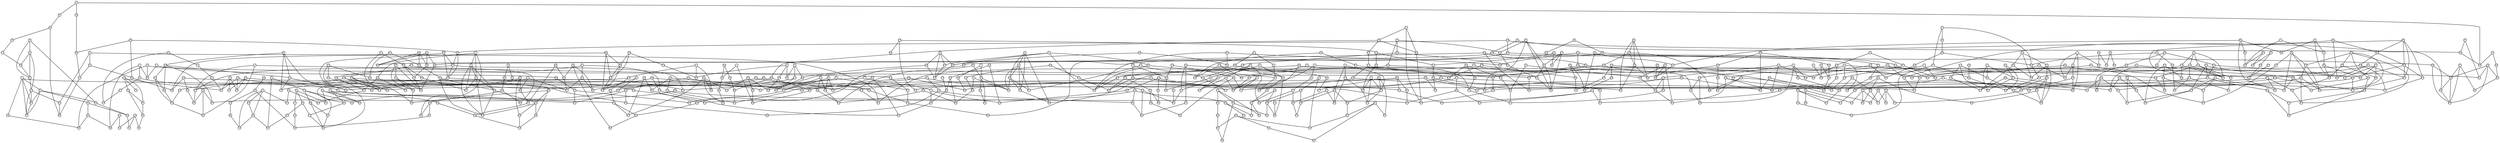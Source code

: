 graph G { 
 overlap=false; 
 size = "100,100"; 
node [shape=circle, fixedsize=true, fontsize=5, height=.15];
0[ pos = "6.6,9.1" , label = "0" ]
1[ pos = "0.4,0.5" , label = "1" ]
2[ pos = "3,4" , label = "2" ]
3[ pos = "2.9,7" , label = "3" ]
4[ pos = "8.1,0" , label = "4" ]
5[ pos = "1.1,7.6" , label = "5" ]
6[ pos = "6.7,5.1" , label = "6" ]
7[ pos = "4.9,4.6" , label = "7" ]
8[ pos = "5.4,5.3" , label = "8" ]
9[ pos = "7.7,8.8" , label = "9" ]
10[ pos = "1.2,7.7" , label = "10" ]
11[ pos = "8.7,4.7" , label = "11" ]
12[ pos = "3.2,2.1" , label = "12" ]
13[ pos = "4,1" , label = "13" ]
14[ pos = "3.4,9.8" , label = "14" ]
15[ pos = "2.1,5.2" , label = "15" ]
16[ pos = "4.1,7.8" , label = "16" ]
17[ pos = "5.7,2.3" , label = "17" ]
18[ pos = "7,8.6" , label = "18" ]
19[ pos = "9.3,5.1" , label = "19" ]
20[ pos = "3.8,5.7" , label = "20" ]
21[ pos = "7.9,0.5" , label = "21" ]
22[ pos = "6,2.8" , label = "22" ]
23[ pos = "0.3,6.6" , label = "23" ]
24[ pos = "3.3,3.3" , label = "24" ]
25[ pos = "5.4,4.5" , label = "25" ]
26[ pos = "1,9.4" , label = "26" ]
27[ pos = "4.4,9.4" , label = "27" ]
28[ pos = "6.7,8.5" , label = "28" ]
29[ pos = "0.4,0.1" , label = "29" ]
30[ pos = "3.5,2.6" , label = "30" ]
31[ pos = "0.5,2.8" , label = "31" ]
32[ pos = "5.6,1.4" , label = "32" ]
33[ pos = "5.1,2.6" , label = "33" ]
34[ pos = "0,9.6" , label = "34" ]
35[ pos = "2.9,9" , label = "35" ]
36[ pos = "0.5,0.8" , label = "36" ]
37[ pos = "4.7,6.6" , label = "37" ]
38[ pos = "3.7,5" , label = "38" ]
39[ pos = "8.4,2.2" , label = "39" ]
40[ pos = "8.3,9.1" , label = "40" ]
41[ pos = "2,4.6" , label = "41" ]
42[ pos = "8.5,6.4" , label = "42" ]
43[ pos = "4,5.2" , label = "43" ]
44[ pos = "0.1,9.7" , label = "44" ]
45[ pos = "0.5,3.6" , label = "45" ]
46[ pos = "7.5,6.2" , label = "46" ]
47[ pos = "1.6,3.1" , label = "47" ]
48[ pos = "7.6,6.7" , label = "48" ]
49[ pos = "0.9,2.8" , label = "49" ]
50[ pos = "1.6,3.8" , label = "50" ]
51[ pos = "1.8,2.1" , label = "51" ]
52[ pos = "4.6,6.5" , label = "52" ]
53[ pos = "3.9,3.5" , label = "53" ]
54[ pos = "6.7,2.4" , label = "54" ]
55[ pos = "1,0.3" , label = "55" ]
56[ pos = "1.5,3" , label = "56" ]
57[ pos = "0.1,5.2" , label = "57" ]
58[ pos = "9.4,4.1" , label = "58" ]
59[ pos = "5.6,4.8" , label = "59" ]
60[ pos = "9,1.3" , label = "60" ]
61[ pos = "8.4,6.5" , label = "61" ]
62[ pos = "7.5,5.3" , label = "62" ]
63[ pos = "4.8,5.1" , label = "63" ]
64[ pos = "2,5.7" , label = "64" ]
65[ pos = "7.9,8.8" , label = "65" ]
66[ pos = "4.7,9.7" , label = "66" ]
67[ pos = "1,9.4" , label = "67" ]
68[ pos = "1.4,0.1" , label = "68" ]
69[ pos = "8.1,8.1" , label = "69" ]
70[ pos = "2.5,9.1" , label = "70" ]
71[ pos = "8.4,9.2" , label = "71" ]
72[ pos = "7.3,8.5" , label = "72" ]
73[ pos = "4.4,2" , label = "73" ]
74[ pos = "7.9,0" , label = "74" ]
75[ pos = "6.8,6.9" , label = "75" ]
76[ pos = "1.3,0.4" , label = "76" ]
77[ pos = "8.7,4" , label = "77" ]
78[ pos = "5.7,8.7" , label = "78" ]
79[ pos = "9.1,3" , label = "79" ]
80[ pos = "4.5,7" , label = "80" ]
81[ pos = "1.8,9.2" , label = "81" ]
82[ pos = "6.7,8" , label = "82" ]
83[ pos = "3.8,8.1" , label = "83" ]
84[ pos = "8.2,7.2" , label = "84" ]
85[ pos = "1.5,5.9" , label = "85" ]
86[ pos = "1.5,9.9" , label = "86" ]
87[ pos = "5.2,8.9" , label = "87" ]
88[ pos = "3.7,4.8" , label = "88" ]
89[ pos = "6.1,1.6" , label = "89" ]
90[ pos = "0.1,2.9" , label = "90" ]
91[ pos = "3.7,6.6" , label = "91" ]
92[ pos = "8.5,7.6" , label = "92" ]
93[ pos = "0.7,4.3" , label = "93" ]
94[ pos = "6.4,9.8" , label = "94" ]
95[ pos = "7.3,6.1" , label = "95" ]
96[ pos = "6.9,4.3" , label = "96" ]
97[ pos = "0.5,8.8" , label = "97" ]
98[ pos = "2.4,4.4" , label = "98" ]
99[ pos = "2.2,0.6" , label = "99" ]
100[ pos = "6.8,8.9" , label = "100" ]
101[ pos = "6.5,8.3" , label = "101" ]
102[ pos = "8.8,6.9" , label = "102" ]
103[ pos = "2.4,7.7" , label = "103" ]
104[ pos = "1.8,8.5" , label = "104" ]
105[ pos = "4.5,1.9" , label = "105" ]
106[ pos = "6.6,8.3" , label = "106" ]
107[ pos = "3.7,5.2" , label = "107" ]
108[ pos = "1.1,4.4" , label = "108" ]
109[ pos = "9.5,7.5" , label = "109" ]
110[ pos = "4.3,2" , label = "110" ]
111[ pos = "3.6,6.4" , label = "111" ]
112[ pos = "6.3,4.2" , label = "112" ]
113[ pos = "0.4,3.9" , label = "113" ]
114[ pos = "3.8,7.8" , label = "114" ]
115[ pos = "9.7,5.8" , label = "115" ]
116[ pos = "6.7,6.3" , label = "116" ]
117[ pos = "4.1,0.8" , label = "117" ]
118[ pos = "8.4,1.8" , label = "118" ]
119[ pos = "8.5,0.2" , label = "119" ]
120[ pos = "5.5,3.1" , label = "120" ]
121[ pos = "7.3,2.2" , label = "121" ]
122[ pos = "6.6,1.1" , label = "122" ]
123[ pos = "2.6,7.7" , label = "123" ]
124[ pos = "5.5,7.3" , label = "124" ]
125[ pos = "0.5,5" , label = "125" ]
126[ pos = "4.5,9.3" , label = "126" ]
127[ pos = "6.6,6" , label = "127" ]
128[ pos = "3.5,7.1" , label = "128" ]
129[ pos = "0,2.5" , label = "129" ]
130[ pos = "4.9,9.7" , label = "130" ]
131[ pos = "8.3,6.9" , label = "131" ]
132[ pos = "1.2,7.7" , label = "132" ]
133[ pos = "7.7,9.7" , label = "133" ]
134[ pos = "4.7,6.2" , label = "134" ]
135[ pos = "5.1,0.2" , label = "135" ]
136[ pos = "4.5,7.7" , label = "136" ]
137[ pos = "7.6,1.1" , label = "137" ]
138[ pos = "8.8,5.4" , label = "138" ]
139[ pos = "8.9,9.5" , label = "139" ]
140[ pos = "2.7,9.4" , label = "140" ]
141[ pos = "9.8,7.2" , label = "141" ]
142[ pos = "8.7,6.4" , label = "142" ]
143[ pos = "8.5,7.5" , label = "143" ]
144[ pos = "8.7,8.5" , label = "144" ]
145[ pos = "5.2,3.7" , label = "145" ]
146[ pos = "3.4,8.8" , label = "146" ]
147[ pos = "5.8,9.9" , label = "147" ]
148[ pos = "6.5,3.5" , label = "148" ]
149[ pos = "9.6,1.2" , label = "149" ]
150[ pos = "4.9,9.9" , label = "150" ]
151[ pos = "6.6,9.5" , label = "151" ]
152[ pos = "7.6,9.5" , label = "152" ]
153[ pos = "0.6,1.6" , label = "153" ]
154[ pos = "4.9,4.7" , label = "154" ]
155[ pos = "6.4,2.9" , label = "155" ]
156[ pos = "9.3,6.2" , label = "156" ]
157[ pos = "5.3,8.1" , label = "157" ]
158[ pos = "7.8,3.8" , label = "158" ]
159[ pos = "0.8,6.6" , label = "159" ]
160[ pos = "2.3,6" , label = "160" ]
161[ pos = "5.5,1" , label = "161" ]
162[ pos = "0,1.3" , label = "162" ]
163[ pos = "0.9,6.5" , label = "163" ]
164[ pos = "4.8,5.7" , label = "164" ]
165[ pos = "2.9,4.9" , label = "165" ]
166[ pos = "5.6,4.8" , label = "166" ]
167[ pos = "4.4,8.5" , label = "167" ]
168[ pos = "4.3,0.3" , label = "168" ]
169[ pos = "0.1,9.2" , label = "169" ]
170[ pos = "5,1.7" , label = "170" ]
171[ pos = "7.3,4.4" , label = "171" ]
172[ pos = "7.9,2.7" , label = "172" ]
173[ pos = "7.7,5.8" , label = "173" ]
174[ pos = "6.5,8.5" , label = "174" ]
175[ pos = "7.6,4.1" , label = "175" ]
176[ pos = "9.7,3.1" , label = "176" ]
177[ pos = "5.1,9.8" , label = "177" ]
178[ pos = "4.4,6" , label = "178" ]
179[ pos = "1.5,4.4" , label = "179" ]
180[ pos = "1.7,9.7" , label = "180" ]
181[ pos = "9.3,2.5" , label = "181" ]
182[ pos = "4.5,9" , label = "182" ]
183[ pos = "1,8.8" , label = "183" ]
184[ pos = "9.3,6.4" , label = "184" ]
185[ pos = "3.2,4.3" , label = "185" ]
186[ pos = "8.1,0.6" , label = "186" ]
187[ pos = "3.9,1.3" , label = "187" ]
188[ pos = "3.3,1.6" , label = "188" ]
189[ pos = "2.3,9.8" , label = "189" ]
190[ pos = "5.3,9.9" , label = "190" ]
191[ pos = "9.1,0.3" , label = "191" ]
192[ pos = "3,4.2" , label = "192" ]
193[ pos = "5.3,2.6" , label = "193" ]
194[ pos = "5.4,6.8" , label = "194" ]
195[ pos = "2.2,7.1" , label = "195" ]
196[ pos = "6.5,6.7" , label = "196" ]
197[ pos = "4.9,1" , label = "197" ]
198[ pos = "5.7,5.9" , label = "198" ]
199[ pos = "5,0.2" , label = "199" ]
200[ pos = "7.5,3.5" , label = "200" ]
201[ pos = "9.8,5.7" , label = "201" ]
202[ pos = "4.1,3.7" , label = "202" ]
203[ pos = "2.2,2.6" , label = "203" ]
204[ pos = "5.4,4.5" , label = "204" ]
205[ pos = "7.6,5.9" , label = "205" ]
206[ pos = "4.4,6.8" , label = "206" ]
207[ pos = "6.2,2.6" , label = "207" ]
208[ pos = "1,1.5" , label = "208" ]
209[ pos = "5.2,1.7" , label = "209" ]
210[ pos = "3.6,2.6" , label = "210" ]
211[ pos = "4,0.1" , label = "211" ]
212[ pos = "9.3,8.9" , label = "212" ]
213[ pos = "6.4,0.3" , label = "213" ]
214[ pos = "0.1,6.6" , label = "214" ]
215[ pos = "0.5,7.6" , label = "215" ]
216[ pos = "0.1,0.3" , label = "216" ]
217[ pos = "8.5,9.4" , label = "217" ]
218[ pos = "4.1,0.7" , label = "218" ]
219[ pos = "2,4.7" , label = "219" ]
220[ pos = "5.2,4.9" , label = "220" ]
221[ pos = "5.8,4.8" , label = "221" ]
222[ pos = "1.7,2.1" , label = "222" ]
223[ pos = "7.4,7.9" , label = "223" ]
224[ pos = "8.8,7.8" , label = "224" ]
225[ pos = "4.8,2.4" , label = "225" ]
226[ pos = "0.4,8.9" , label = "226" ]
227[ pos = "2.6,9.8" , label = "227" ]
228[ pos = "7.8,4.2" , label = "228" ]
229[ pos = "0.1,3.1" , label = "229" ]
230[ pos = "0.8,0.6" , label = "230" ]
231[ pos = "6,6.2" , label = "231" ]
232[ pos = "6.2,4.5" , label = "232" ]
233[ pos = "5.6,0.3" , label = "233" ]
234[ pos = "0.5,2.9" , label = "234" ]
235[ pos = "0.2,0.9" , label = "235" ]
236[ pos = "3,6" , label = "236" ]
237[ pos = "5.8,9.9" , label = "237" ]
238[ pos = "3.3,8.4" , label = "238" ]
239[ pos = "3,2.2" , label = "239" ]
240[ pos = "6.3,7.9" , label = "240" ]
241[ pos = "4.6,6.7" , label = "241" ]
242[ pos = "6.8,2.4" , label = "242" ]
243[ pos = "6.5,9.8" , label = "243" ]
244[ pos = "1.8,1.8" , label = "244" ]
245[ pos = "3,7.9" , label = "245" ]
246[ pos = "2.5,9" , label = "246" ]
247[ pos = "4.1,8.7" , label = "247" ]
248[ pos = "8.7,4.9" , label = "248" ]
249[ pos = "4.2,4.4" , label = "249" ]
250[ pos = "3,9.6" , label = "250" ]
251[ pos = "5.4,6" , label = "251" ]
252[ pos = "0.8,6.4" , label = "252" ]
253[ pos = "5.9,9.4" , label = "253" ]
254[ pos = "4.8,9" , label = "254" ]
255[ pos = "1.6,1.1" , label = "255" ]
256[ pos = "2.1,1.4" , label = "256" ]
257[ pos = "7.9,8.9" , label = "257" ]
258[ pos = "9.1,9.6" , label = "258" ]
259[ pos = "3.9,0.9" , label = "259" ]
260[ pos = "1.5,2.1" , label = "260" ]
261[ pos = "8.8,9.2" , label = "261" ]
262[ pos = "6.3,8.1" , label = "262" ]
263[ pos = "3.1,5.1" , label = "263" ]
264[ pos = "3.1,2.5" , label = "264" ]
265[ pos = "4.7,6.1" , label = "265" ]
266[ pos = "7.3,0.1" , label = "266" ]
267[ pos = "2.2,8.1" , label = "267" ]
268[ pos = "6.5,3.3" , label = "268" ]
269[ pos = "2.7,6.6" , label = "269" ]
270[ pos = "7.5,4.3" , label = "270" ]
271[ pos = "7.7,9.6" , label = "271" ]
272[ pos = "1,0.8" , label = "272" ]
273[ pos = "3.7,0.1" , label = "273" ]
274[ pos = "0.5,7.7" , label = "274" ]
275[ pos = "6.2,7.2" , label = "275" ]
276[ pos = "9.8,0.3" , label = "276" ]
277[ pos = "1.6,6.2" , label = "277" ]
278[ pos = "8.4,4.7" , label = "278" ]
279[ pos = "6.5,1.5" , label = "279" ]
280[ pos = "2.4,1.2" , label = "280" ]
281[ pos = "2.9,9.7" , label = "281" ]
282[ pos = "6.6,0.3" , label = "282" ]
283[ pos = "3,8.3" , label = "283" ]
284[ pos = "3.6,5.8" , label = "284" ]
285[ pos = "4.9,6.4" , label = "285" ]
286[ pos = "5.3,7.9" , label = "286" ]
287[ pos = "6,6.3" , label = "287" ]
288[ pos = "8.7,9.8" , label = "288" ]
289[ pos = "1.6,4.4" , label = "289" ]
290[ pos = "7.5,7.9" , label = "290" ]
291[ pos = "6.8,2.5" , label = "291" ]
292[ pos = "8.2,8.4" , label = "292" ]
293[ pos = "8.7,1.8" , label = "293" ]
294[ pos = "3.1,5.2" , label = "294" ]
295[ pos = "3.4,0.7" , label = "295" ]
296[ pos = "1.7,1.5" , label = "296" ]
297[ pos = "0.4,8.3" , label = "297" ]
298[ pos = "1.8,3.5" , label = "298" ]
299[ pos = "6.6,0.6" , label = "299" ]
300[ pos = "9.3,1.6" , label = "300" ]
301[ pos = "7,4.6" , label = "301" ]
302[ pos = "9.5,8.3" , label = "302" ]
303[ pos = "6.2,3.4" , label = "303" ]
304[ pos = "8.1,7.8" , label = "304" ]
305[ pos = "7.9,0.8" , label = "305" ]
306[ pos = "0.9,4.7" , label = "306" ]
307[ pos = "3.3,9.1" , label = "307" ]
308[ pos = "8.4,2.1" , label = "308" ]
309[ pos = "6.2,6.7" , label = "309" ]
310[ pos = "2.5,9.6" , label = "310" ]
311[ pos = "7.5,4.2" , label = "311" ]
312[ pos = "6.3,7.9" , label = "312" ]
313[ pos = "7.7,3.3" , label = "313" ]
314[ pos = "6.6,4.4" , label = "314" ]
315[ pos = "3.9,5.9" , label = "315" ]
316[ pos = "1.2,6.2" , label = "316" ]
317[ pos = "5.8,5.9" , label = "317" ]
318[ pos = "4.5,7.2" , label = "318" ]
319[ pos = "9.3,2.6" , label = "319" ]
320[ pos = "5,2.4" , label = "320" ]
321[ pos = "8.6,1.2" , label = "321" ]
322[ pos = "2.4,1.9" , label = "322" ]
323[ pos = "0.3,0.8" , label = "323" ]
324[ pos = "4,6.5" , label = "324" ]
325[ pos = "7.5,1.8" , label = "325" ]
326[ pos = "1.3,0.2" , label = "326" ]
327[ pos = "1.2,2.8" , label = "327" ]
328[ pos = "8.2,9" , label = "328" ]
329[ pos = "6.1,4.8" , label = "329" ]
330[ pos = "8.6,5.3" , label = "330" ]
331[ pos = "6,5" , label = "331" ]
332[ pos = "1.5,7" , label = "332" ]
333[ pos = "0.9,1.2" , label = "333" ]
334[ pos = "4.2,5.4" , label = "334" ]
335[ pos = "9,4.4" , label = "335" ]
336[ pos = "3.1,7.6" , label = "336" ]
337[ pos = "5.6,0.7" , label = "337" ]
338[ pos = "9.5,1.2" , label = "338" ]
339[ pos = "1.5,8.8" , label = "339" ]
340[ pos = "2.9,4.2" , label = "340" ]
341[ pos = "0.6,4.3" , label = "341" ]
342[ pos = "4.5,7" , label = "342" ]
343[ pos = "2.3,7.9" , label = "343" ]
344[ pos = "6,8.5" , label = "344" ]
345[ pos = "2.7,9.8" , label = "345" ]
346[ pos = "3.8,3.9" , label = "346" ]
347[ pos = "4.8,0.5" , label = "347" ]
348[ pos = "0.9,0.9" , label = "348" ]
349[ pos = "1.7,5.1" , label = "349" ]
350[ pos = "1.6,0.7" , label = "350" ]
351[ pos = "9.6,4.7" , label = "351" ]
352[ pos = "8.3,0.4" , label = "352" ]
353[ pos = "5.4,7.8" , label = "353" ]
354[ pos = "1.6,2.1" , label = "354" ]
355[ pos = "6.6,4.6" , label = "355" ]
356[ pos = "1.5,2.4" , label = "356" ]
357[ pos = "4.1,1.2" , label = "357" ]
358[ pos = "4.7,6.4" , label = "358" ]
359[ pos = "9.1,5.9" , label = "359" ]
360[ pos = "4.9,7.1" , label = "360" ]
361[ pos = "5.8,3.9" , label = "361" ]
362[ pos = "6.2,5.8" , label = "362" ]
363[ pos = "4.4,7.2" , label = "363" ]
364[ pos = "6.8,6.1" , label = "364" ]
365[ pos = "7.5,8.4" , label = "365" ]
366[ pos = "6.8,2.3" , label = "366" ]
367[ pos = "8.3,0.3" , label = "367" ]
368[ pos = "2.8,8.9" , label = "368" ]
369[ pos = "8.2,4.4" , label = "369" ]
370[ pos = "6.2,0" , label = "370" ]
371[ pos = "9,2.9" , label = "371" ]
372[ pos = "7.7,8.3" , label = "372" ]
373[ pos = "4.2,2.4" , label = "373" ]
374[ pos = "4.8,8.5" , label = "374" ]
375[ pos = "8.3,4.9" , label = "375" ]
376[ pos = "0.8,9.3" , label = "376" ]
377[ pos = "8.9,7.1" , label = "377" ]
378[ pos = "5.2,3.3" , label = "378" ]
379[ pos = "9.5,2" , label = "379" ]
380[ pos = "4.7,7" , label = "380" ]
381[ pos = "5.6,6.7" , label = "381" ]
382[ pos = "4.6,9.1" , label = "382" ]
383[ pos = "7.1,7.4" , label = "383" ]
384[ pos = "8,0.5" , label = "384" ]
385[ pos = "7,9.4" , label = "385" ]
386[ pos = "5.7,1.3" , label = "386" ]
387[ pos = "2.3,3.4" , label = "387" ]
388[ pos = "9.6,1.7" , label = "388" ]
389[ pos = "1,4.4" , label = "389" ]
390[ pos = "0.3,4.6" , label = "390" ]
391[ pos = "9.4,6.3" , label = "391" ]
392[ pos = "3.9,3.5" , label = "392" ]
393[ pos = "3.4,9.1" , label = "393" ]
394[ pos = "2,8.1" , label = "394" ]
395[ pos = "6.3,6.7" , label = "395" ]
396[ pos = "5.2,1.9" , label = "396" ]
397[ pos = "8.7,9.8" , label = "397" ]
398[ pos = "6.2,1" , label = "398" ]
399[ pos = "2.4,9.4" , label = "399" ]
400[ pos = "1.5,9.4" , label = "400" ]
401[ pos = "8.8,2.4" , label = "401" ]
402[ pos = "0.7,6.4" , label = "402" ]
403[ pos = "1.1,5.6" , label = "403" ]
404[ pos = "8.1,2.1" , label = "404" ]
405[ pos = "0,3.6" , label = "405" ]
406[ pos = "6.7,4.6" , label = "406" ]
407[ pos = "5.2,0.7" , label = "407" ]
408[ pos = "3.3,3.8" , label = "408" ]
409[ pos = "9.8,5.4" , label = "409" ]
410[ pos = "2,1.4" , label = "410" ]
411[ pos = "7.3,7.2" , label = "411" ]
412[ pos = "8.5,6" , label = "412" ]
413[ pos = "2.2,4.8" , label = "413" ]
414[ pos = "7,9.8" , label = "414" ]
415[ pos = "4.2,3.7" , label = "415" ]
416[ pos = "9.2,8.3" , label = "416" ]
417[ pos = "6.2,5.2" , label = "417" ]
418[ pos = "9.9,7.3" , label = "418" ]
419[ pos = "6,8" , label = "419" ]
420[ pos = "4.6,1.2" , label = "420" ]
421[ pos = "6.9,1.4" , label = "421" ]
422[ pos = "5.9,2.1" , label = "422" ]
423[ pos = "7.3,9.2" , label = "423" ]
424[ pos = "5.9,2.3" , label = "424" ]
425[ pos = "9.8,7.9" , label = "425" ]
426[ pos = "3.7,7.2" , label = "426" ]
427[ pos = "0.3,2.3" , label = "427" ]
428[ pos = "3.2,7.7" , label = "428" ]
429[ pos = "2.3,5.5" , label = "429" ]
430[ pos = "7.5,1.7" , label = "430" ]
431[ pos = "4.4,2" , label = "431" ]
432[ pos = "5.2,5.8" , label = "432" ]
433[ pos = "2.4,5.1" , label = "433" ]
434[ pos = "8.3,8.4" , label = "434" ]
435[ pos = "8.4,3" , label = "435" ]
436[ pos = "9.6,5.3" , label = "436" ]
437[ pos = "9.6,0.7" , label = "437" ]
438[ pos = "2.6,6.9" , label = "438" ]
439[ pos = "5.2,3.7" , label = "439" ]
440[ pos = "4.4,5" , label = "440" ]
441[ pos = "6.9,3.4" , label = "441" ]
442[ pos = "2.2,7.2" , label = "442" ]
443[ pos = "5.7,0.7" , label = "443" ]
444[ pos = "5,3.2" , label = "444" ]
445[ pos = "6.2,7.7" , label = "445" ]
446[ pos = "4.9,5.8" , label = "446" ]
447[ pos = "9.7,5.4" , label = "447" ]
448[ pos = "1.7,2.1" , label = "448" ]
449[ pos = "0.5,0" , label = "449" ]
450[ pos = "0.5,8.9" , label = "450" ]
451[ pos = "3,0.2" , label = "451" ]
452[ pos = "9.4,7.8" , label = "452" ]
453[ pos = "6.1,7.2" , label = "453" ]
454[ pos = "9.9,1.3" , label = "454" ]
455[ pos = "1,4.4" , label = "455" ]
456[ pos = "6.4,7.9" , label = "456" ]
457[ pos = "7.8,8.6" , label = "457" ]
458[ pos = "0.3,8.7" , label = "458" ]
459[ pos = "4.5,5.3" , label = "459" ]
460[ pos = "7.1,5.9" , label = "460" ]
461[ pos = "8.3,7.2" , label = "461" ]
462[ pos = "1.8,8" , label = "462" ]
463[ pos = "2.6,3.5" , label = "463" ]
464[ pos = "5.4,3.2" , label = "464" ]
465[ pos = "3.5,5.9" , label = "465" ]
466[ pos = "7.3,1.8" , label = "466" ]
467[ pos = "1.3,2" , label = "467" ]
468[ pos = "4.8,7.5" , label = "468" ]
469[ pos = "9.2,4.8" , label = "469" ]
470[ pos = "4,0.2" , label = "470" ]
471[ pos = "4.4,0.4" , label = "471" ]
472[ pos = "3.3,7.4" , label = "472" ]
473[ pos = "4.3,3.7" , label = "473" ]
474[ pos = "1.3,8.8" , label = "474" ]
475[ pos = "4.2,8.4" , label = "475" ]
476[ pos = "4.8,2.5" , label = "476" ]
477[ pos = "5.6,1.8" , label = "477" ]
478[ pos = "5.8,8.3" , label = "478" ]
479[ pos = "5.3,1.2" , label = "479" ]
480[ pos = "6.7,4" , label = "480" ]
481[ pos = "7.1,4" , label = "481" ]
482[ pos = "5.8,3.7" , label = "482" ]
483[ pos = "6,5.9" , label = "483" ]
484[ pos = "6.4,0.5" , label = "484" ]
485[ pos = "0.7,0.4" , label = "485" ]
486[ pos = "0.7,5.1" , label = "486" ]
487[ pos = "6.1,9.3" , label = "487" ]
488[ pos = "2.5,0.4" , label = "488" ]
489[ pos = "3,3.8" , label = "489" ]
490[ pos = "4.4,7.2" , label = "490" ]
491[ pos = "7.4,4.4" , label = "491" ]
492[ pos = "5,3" , label = "492" ]
493[ pos = "6.2,0.8" , label = "493" ]
494[ pos = "6.5,1.5" , label = "494" ]
495[ pos = "2,3.2" , label = "495" ]
496[ pos = "5.6,4.3" , label = "496" ]
497[ pos = "2.5,6.6" , label = "497" ]
498[ pos = "8,3.7" , label = "498" ]
499[ pos = "2.5,9.6" , label = "499" ]
500[ pos = "4.2,8.4" , label = "500" ]
501[ pos = "0.1,0.2" , label = "501" ]
502[ pos = "8.7,6.2" , label = "502" ]
503[ pos = "4.7,1.2" , label = "503" ]
504[ pos = "1.8,7.7" , label = "504" ]
505[ pos = "0.2,6.2" , label = "505" ]
506[ pos = "0.1,2.8" , label = "506" ]
507[ pos = "0.7,5.1" , label = "507" ]
508[ pos = "1.1,6.9" , label = "508" ]
509[ pos = "5.9,7.6" , label = "509" ]
510[ pos = "3.7,7.9" , label = "510" ]
511[ pos = "6.1,9.3" , label = "511" ]
512[ pos = "2.3,3.8" , label = "512" ]
513[ pos = "1.1,5.5" , label = "513" ]
514[ pos = "2.7,8.9" , label = "514" ]
515[ pos = "0.4,7" , label = "515" ]
516[ pos = "7.3,0.5" , label = "516" ]
517[ pos = "2.4,1.3" , label = "517" ]
518[ pos = "1.9,7.1" , label = "518" ]
519[ pos = "7.7,3.7" , label = "519" ]
520[ pos = "0,8" , label = "520" ]
521[ pos = "5.1,0.1" , label = "521" ]
522[ pos = "6,1" , label = "522" ]
523[ pos = "5.3,7.1" , label = "523" ]
524[ pos = "8,6.4" , label = "524" ]
525[ pos = "4.8,1.7" , label = "525" ]
526[ pos = "9.6,6.1" , label = "526" ]
527[ pos = "6.2,1.9" , label = "527" ]
528[ pos = "9.9,2.5" , label = "528" ]
529[ pos = "2.6,2.6" , label = "529" ]
530[ pos = "6.6,3" , label = "530" ]
531[ pos = "4.8,9.2" , label = "531" ]
532[ pos = "8.7,2.4" , label = "532" ]
533[ pos = "0.5,5.8" , label = "533" ]
534[ pos = "4.7,8.2" , label = "534" ]
535[ pos = "4.7,4.7" , label = "535" ]
536[ pos = "1.4,9.9" , label = "536" ]
537[ pos = "0.1,7.5" , label = "537" ]
538[ pos = "0.9,0.6" , label = "538" ]
539[ pos = "4.6,4.1" , label = "539" ]
540[ pos = "7,4.6" , label = "540" ]
541[ pos = "1,6.6" , label = "541" ]
542[ pos = "0.7,2.4" , label = "542" ]
543[ pos = "3.7,5.8" , label = "543" ]
544[ pos = "5,1.6" , label = "544" ]
545[ pos = "8.5,1.6" , label = "545" ]
546[ pos = "9.8,3.3" , label = "546" ]
547[ pos = "6,8.6" , label = "547" ]
548[ pos = "1,6.5" , label = "548" ]
549[ pos = "9.6,5.7" , label = "549" ]
550[ pos = "4.8,4.4" , label = "550" ]
551[ pos = "5.7,1.4" , label = "551" ]
552[ pos = "9.5,5.8" , label = "552" ]
553[ pos = "8.9,0.4" , label = "553" ]
554[ pos = "6.4,8.8" , label = "554" ]
555[ pos = "9.8,8.6" , label = "555" ]
556[ pos = "3.4,0.8" , label = "556" ]
557[ pos = "5.3,9.4" , label = "557" ]
558[ pos = "3.3,4.2" , label = "558" ]
559[ pos = "5.2,8.3" , label = "559" ]
560[ pos = "1,3.7" , label = "560" ]
561[ pos = "5.1,0.9" , label = "561" ]
562[ pos = "2.3,6.4" , label = "562" ]
563[ pos = "4.7,3.3" , label = "563" ]
564[ pos = "2.9,4.3" , label = "564" ]
565[ pos = "4.2,2.9" , label = "565" ]
566[ pos = "8.7,9.9" , label = "566" ]
567[ pos = "4.4,8.2" , label = "567" ]
568[ pos = "0.9,8.5" , label = "568" ]
569[ pos = "3.9,7.3" , label = "569" ]
570[ pos = "7.3,3.7" , label = "570" ]
571[ pos = "1.2,0.8" , label = "571" ]
572[ pos = "9.7,1.7" , label = "572" ]
573[ pos = "5.4,3" , label = "573" ]
574[ pos = "5.9,0.6" , label = "574" ]
575[ pos = "6.5,7" , label = "575" ]
576[ pos = "4.4,6.9" , label = "576" ]
577[ pos = "3.1,1.9" , label = "577" ]
578[ pos = "3.3,7.8" , label = "578" ]
579[ pos = "0.4,6.2" , label = "579" ]
580[ pos = "2.1,4.6" , label = "580" ]
581[ pos = "4.4,6.1" , label = "581" ]
582[ pos = "4.6,8.8" , label = "582" ]
583[ pos = "9.5,5.5" , label = "583" ]
584[ pos = "7.3,8.6" , label = "584" ]
585[ pos = "8.1,9.9" , label = "585" ]
586[ pos = "7.5,9.3" , label = "586" ]
587[ pos = "5.9,7.3" , label = "587" ]
588[ pos = "1,1.3" , label = "588" ]
589[ pos = "0.3,2.1" , label = "589" ]
590[ pos = "1.9,6.9" , label = "590" ]
591[ pos = "4.3,6.3" , label = "591" ]
592[ pos = "9,7.4" , label = "592" ]
593[ pos = "3.4,2.3" , label = "593" ]
594[ pos = "5.2,3.8" , label = "594" ]
595[ pos = "3.7,2.6" , label = "595" ]
596[ pos = "8.5,8.1" , label = "596" ]
597[ pos = "3.9,8.3" , label = "597" ]
598[ pos = "2.1,3.4" , label = "598" ]
599[ pos = "3.8,9.5" , label = "599" ]
600[ pos = "7.3,7.1" , label = "600" ]
601[ pos = "9.4,4.8" , label = "601" ]
602[ pos = "1.6,0.5" , label = "602" ]
603[ pos = "2.1,2.6" , label = "603" ]
604[ pos = "1.8,7.7" , label = "604" ]
605[ pos = "0,3.7" , label = "605" ]
606[ pos = "4.6,4.3" , label = "606" ]
607[ pos = "5.3,8.8" , label = "607" ]
608[ pos = "7,8.7" , label = "608" ]
609[ pos = "1.1,7.4" , label = "609" ]
610[ pos = "2.6,4.8" , label = "610" ]
611[ pos = "0,1.1" , label = "611" ]
612[ pos = "3,9.1" , label = "612" ]
613[ pos = "9.4,5.1" , label = "613" ]
614[ pos = "7.8,8.4" , label = "614" ]
615[ pos = "9.8,5.1" , label = "615" ]
616[ pos = "0.8,4.4" , label = "616" ]
617[ pos = "9.9,2.4" , label = "617" ]
618[ pos = "4.9,7.3" , label = "618" ]
619[ pos = "0.3,6.7" , label = "619" ]
620[ pos = "5,0.3" , label = "620" ]
621[ pos = "5.7,4.8" , label = "621" ]
622[ pos = "9.8,1" , label = "622" ]
623[ pos = "3.6,2" , label = "623" ]
624[ pos = "9.7,4.7" , label = "624" ]
625[ pos = "9.5,2.3" , label = "625" ]
626[ pos = "4.7,4.7" , label = "626" ]
627[ pos = "8.6,2.9" , label = "627" ]
628[ pos = "3.9,3.2" , label = "628" ]
629[ pos = "3.3,1.7" , label = "629" ]
630[ pos = "6.9,8.3" , label = "630" ]
631[ pos = "6.8,7.7" , label = "631" ]
632[ pos = "8,1.9" , label = "632" ]
633[ pos = "0.1,2.9" , label = "633" ]
634[ pos = "9.2,0.4" , label = "634" ]
635[ pos = "4.9,9.4" , label = "635" ]
636[ pos = "5.9,0.6" , label = "636" ]
637[ pos = "4.2,1" , label = "637" ]
638[ pos = "6.8,3" , label = "638" ]
639[ pos = "3,6.5" , label = "639" ]
640[ pos = "2.9,7.7" , label = "640" ]
641[ pos = "4.1,7.7" , label = "641" ]
642[ pos = "2.5,2.7" , label = "642" ]
643[ pos = "5.8,6.4" , label = "643" ]
644[ pos = "1.2,9.1" , label = "644" ]
645[ pos = "3.3,8.1" , label = "645" ]
646[ pos = "2.7,5.3" , label = "646" ]
647[ pos = "1,0.7" , label = "647" ]
648[ pos = "7.2,1.1" , label = "648" ]
649[ pos = "3.6,1.7" , label = "649" ]
650[ pos = "6.8,3.7" , label = "650" ]
651[ pos = "1.1,7.9" , label = "651" ]
652[ pos = "9.5,0.6" , label = "652" ]
653[ pos = "4.1,6.3" , label = "653" ]
654[ pos = "8.8,7.2" , label = "654" ]
655[ pos = "2.9,1.8" , label = "655" ]
656[ pos = "0.1,2.2" , label = "656" ]
657[ pos = "4.7,2.6" , label = "657" ]
658[ pos = "0.1,0.5" , label = "658" ]
659[ pos = "4.2,1.3" , label = "659" ]
660[ pos = "4.9,7.5" , label = "660" ]
661[ pos = "4.6,7.6" , label = "661" ]
662[ pos = "2.8,5.6" , label = "662" ]
663[ pos = "8.3,5.3" , label = "663" ]
664[ pos = "2,7.1" , label = "664" ]
665[ pos = "7,4" , label = "665" ]
666[ pos = "6.1,3.3" , label = "666" ]
667[ pos = "1.9,5.6" , label = "667" ]
668[ pos = "9.1,1.3" , label = "668" ]
669[ pos = "7.2,8" , label = "669" ]
670[ pos = "8.5,5.3" , label = "670" ]
671[ pos = "9.8,3.8" , label = "671" ]
672[ pos = "7.5,9.7" , label = "672" ]
673[ pos = "6.5,7.6" , label = "673" ]
674[ pos = "0.2,5.9" , label = "674" ]
675[ pos = "4.2,0.3" , label = "675" ]
676[ pos = "8.7,4" , label = "676" ]
677[ pos = "3.1,6.7" , label = "677" ]
678[ pos = "9.7,6.6" , label = "678" ]
679[ pos = "2,6.9" , label = "679" ]
680[ pos = "3.8,4.2" , label = "680" ]
681[ pos = "0.9,5.1" , label = "681" ]
682[ pos = "7.6,8" , label = "682" ]
683[ pos = "5.9,1.9" , label = "683" ]
684[ pos = "9.3,3.1" , label = "684" ]
685[ pos = "9.9,3" , label = "685" ]
686[ pos = "8.4,4.9" , label = "686" ]
687[ pos = "6.9,1.1" , label = "687" ]
688[ pos = "4.6,8.6" , label = "688" ]
689[ pos = "4,0.1" , label = "689" ]
690[ pos = "4.5,8.2" , label = "690" ]
691[ pos = "5.6,3.2" , label = "691" ]
692[ pos = "2.2,8.8" , label = "692" ]
693[ pos = "0,7.1" , label = "693" ]
694[ pos = "5.4,7.2" , label = "694" ]
695[ pos = "4,4.4" , label = "695" ]
696[ pos = "1.5,0.1" , label = "696" ]
697[ pos = "9.5,4.3" , label = "697" ]
698[ pos = "3.4,0.7" , label = "698" ]
699[ pos = "6.2,2.7" , label = "699" ]
0--100;
0--151;
0--487;
0--511;
0--554;
1--36;
1--323;
1--485;
1--658;
2--192;
2--489;
3--438;
3--472;
3--677;
4--74;
4--367;
5--10;
5--132;
5--215;
5--609;
6--62;
6--406;
6--417;
7--154;
7--550;
8--220;
8--432;
9--65;
9--584;
9--586;
10--132;
10--504;
10--604;
10--651;
11--248;
11--278;
11--335;
12--239;
12--577;
12--593;
13--259;
13--357;
13--637;
14--250;
14--599;
15--349;
15--429;
15--433;
16--114;
16--567;
16--641;
17--193;
17--424;
18--584;
18--608;
18--630;
19--138;
19--613;
20--107;
20--334;
20--543;
21--74;
21--384;
21--516;
22--699;
23--214;
23--505;
23--579;
23--619;
24--408;
24--628;
25--59;
25--166;
25--204;
25--496;
26--67;
26--376;
26--644;
27--66;
27--126;
27--599;
28--106;
28--174;
28--630;
29--449;
29--501;
30--210;
30--593;
31--49;
31--234;
31--506;
31--542;
32--477;
32--479;
32--551;
33--193;
33--320;
33--492;
34--44;
34--169;
35--368;
35--612;
36--230;
36--323;
37--52;
37--241;
38--88;
38--107;
38--263;
39--308;
39--532;
40--71;
40--328;
41--219;
41--289;
41--580;
42--61;
42--142;
43--107;
43--334;
43--440;
45--113;
45--405;
45--560;
46--48;
46--95;
46--205;
47--56;
47--495;
48--524;
48--600;
49--327;
49--542;
50--289;
50--298;
50--560;
51--222;
51--244;
51--448;
51--603;
52--358;
52--591;
53--202;
53--392;
53--628;
54--207;
54--242;
55--76;
55--485;
56--327;
57--125;
57--674;
58--335;
58--671;
58--697;
59--166;
59--204;
59--220;
59--621;
60--321;
60--668;
61--131;
61--524;
62--173;
63--154;
63--459;
64--160;
64--429;
64--667;
65--257;
65--457;
66--130;
67--376;
67--644;
68--326;
68--696;
69--292;
69--304;
70--246;
70--399;
71--217;
72--365;
72--584;
73--105;
73--110;
73--225;
73--431;
74--266;
75--575;
75--600;
76--326;
76--571;
76--602;
77--335;
77--369;
77--676;
78--547;
78--607;
79--371;
79--684;
80--318;
80--342;
80--380;
80--576;
81--339;
81--400;
81--692;
82--106;
82--456;
82--631;
83--510;
83--597;
84--461;
85--277;
85--403;
85--667;
86--180;
86--536;
87--254;
87--557;
87--607;
88--695;
89--279;
89--494;
89--527;
89--551;
90--229;
90--234;
90--506;
90--633;
91--111;
91--128;
91--324;
92--143;
92--224;
92--304;
93--341;
93--616;
94--147;
94--237;
94--243;
95--460;
96--301;
96--314;
96--540;
96--665;
97--183;
97--450;
98--512;
98--564;
98--580;
98--610;
99--280;
99--350;
99--488;
100--608;
101--106;
101--174;
101--262;
102--131;
102--142;
102--377;
103--123;
103--343;
103--442;
104--339;
104--394;
104--692;
105--431;
105--525;
105--659;
107--294;
108--179;
108--389;
108--455;
109--141;
109--452;
109--592;
110--373;
110--431;
110--623;
111--465;
111--677;
112--232;
112--314;
112--361;
113--341;
113--605;
114--510;
115--201;
115--526;
115--549;
116--196;
116--364;
117--218;
117--259;
117--637;
118--308;
118--545;
118--632;
119--367;
119--553;
120--464;
120--573;
120--691;
121--172;
121--366;
121--466;
122--279;
122--299;
122--398;
122--494;
122--687;
123--640;
124--353;
124--587;
124--694;
125--390;
125--486;
125--507;
126--382;
127--362;
127--364;
128--426;
128--472;
128--677;
129--506;
129--656;
130--150;
130--635;
131--461;
132--504;
132--604;
132--651;
133--271;
133--585;
133--672;
134--265;
134--358;
135--199;
135--233;
135--521;
136--641;
136--661;
136--690;
137--305;
137--430;
137--648;
138--330;
138--359;
139--258;
139--261;
139--288;
139--397;
140--281;
140--310;
140--499;
140--612;
141--418;
141--678;
142--184;
142--502;
143--461;
143--654;
144--261;
144--416;
144--434;
145--378;
145--439;
145--482;
145--594;
146--238;
146--247;
146--393;
147--190;
147--237;
147--253;
148--268;
148--303;
148--650;
149--338;
149--454;
149--622;
150--177;
151--243;
151--385;
151--487;
151--511;
152--271;
152--586;
153--162;
153--208;
153--589;
154--220;
154--535;
154--626;
155--530;
155--699;
156--359;
156--391;
157--286;
157--478;
157--559;
158--175;
158--498;
158--519;
159--163;
160--562;
161--337;
161--386;
161--479;
162--611;
163--252;
163--548;
164--446;
164--459;
165--263;
165--610;
166--204;
166--220;
166--621;
167--475;
167--500;
167--688;
168--471;
168--675;
169--226;
170--209;
170--525;
170--544;
171--301;
171--491;
171--540;
172--313;
172--404;
172--435;
173--205;
173--663;
174--554;
175--228;
175--311;
176--546;
176--684;
176--685;
177--190;
178--581;
179--289;
180--189;
180--400;
181--319;
181--401;
181--625;
182--247;
182--382;
182--582;
183--474;
183--568;
184--391;
185--192;
185--558;
186--305;
186--321;
186--352;
186--384;
187--357;
187--649;
188--629;
189--310;
189--499;
190--237;
191--553;
191--634;
192--340;
193--573;
194--285;
194--381;
194--523;
195--438;
195--442;
195--664;
196--395;
196--575;
197--503;
197--561;
198--251;
198--317;
199--620;
200--313;
200--519;
200--570;
201--409;
202--346;
202--392;
202--415;
203--603;
203--642;
204--496;
206--241;
206--324;
206--576;
207--424;
207--699;
208--467;
208--588;
209--396;
209--477;
210--595;
211--273;
211--470;
211--689;
212--261;
212--416;
212--555;
213--282;
213--370;
213--484;
214--505;
215--274;
215--537;
216--501;
216--658;
217--261;
218--675;
219--349;
219--413;
221--331;
221--621;
222--354;
222--448;
223--290;
223--383;
223--669;
224--592;
224--596;
225--320;
225--431;
225--476;
226--450;
226--458;
227--310;
227--345;
227--499;
228--369;
229--405;
229--633;
230--485;
230--538;
231--287;
231--483;
232--329;
232--355;
233--337;
233--370;
234--633;
235--323;
235--611;
236--465;
236--639;
236--662;
237--253;
238--283;
238--645;
239--264;
240--262;
240--312;
240--419;
240--445;
240--456;
242--291;
242--366;
243--414;
244--296;
245--428;
245--640;
246--514;
246--692;
247--475;
247--500;
248--330;
248--469;
248--686;
249--606;
249--695;
250--281;
251--432;
252--402;
253--487;
253--511;
253--557;
254--531;
254--582;
255--296;
255--350;
256--322;
256--410;
256--517;
257--328;
259--556;
260--354;
260--356;
260--467;
262--312;
262--344;
263--294;
264--529;
264--593;
265--446;
265--581;
266--282;
266--516;
267--343;
267--394;
268--530;
269--497;
269--639;
270--311;
270--491;
272--348;
272--571;
272--647;
273--295;
273--689;
273--698;
275--453;
275--575;
276--652;
277--316;
278--369;
278--686;
279--421;
279--494;
280--517;
281--345;
283--368;
284--465;
284--543;
285--358;
286--353;
286--660;
287--309;
287--643;
288--397;
288--566;
290--682;
291--638;
292--434;
292--614;
293--545;
294--646;
295--451;
295--556;
295--698;
296--410;
297--458;
297--520;
298--598;
299--484;
299--516;
300--388;
300--668;
301--406;
301--540;
302--416;
302--425;
302--555;
303--482;
303--666;
306--389;
306--455;
306--616;
306--681;
307--393;
307--612;
308--404;
309--395;
310--399;
310--499;
311--481;
312--419;
312--445;
312--456;
314--355;
315--543;
315--653;
316--548;
317--483;
318--342;
318--363;
318--490;
318--661;
319--371;
320--396;
321--545;
322--655;
324--653;
325--430;
325--466;
325--632;
327--356;
329--331;
330--670;
331--417;
332--508;
332--518;
332--590;
333--348;
333--588;
334--459;
335--469;
335--676;
336--428;
336--472;
336--640;
337--407;
337--443;
338--668;
339--474;
340--564;
341--390;
342--380;
342--576;
344--478;
344--547;
346--408;
346--680;
347--407;
347--471;
347--620;
349--513;
350--571;
350--602;
351--601;
351--624;
351--697;
352--367;
354--448;
355--406;
357--637;
357--659;
359--502;
359--552;
360--380;
360--523;
360--618;
361--482;
361--496;
362--417;
362--483;
363--490;
363--569;
364--460;
365--372;
368--514;
369--676;
371--627;
372--614;
372--682;
373--565;
373--595;
373--657;
374--534;
374--559;
374--688;
375--663;
375--686;
376--450;
377--654;
378--439;
378--444;
378--464;
379--388;
379--625;
381--643;
382--531;
383--411;
383--631;
385--414;
385--423;
386--522;
386--551;
387--463;
387--512;
387--598;
388--572;
389--455;
389--616;
391--526;
391--678;
392--628;
393--599;
394--462;
397--566;
398--493;
398--522;
399--499;
400--644;
401--532;
402--579;
403--513;
403--533;
404--632;
405--605;
406--540;
407--561;
408--489;
409--447;
411--600;
412--502;
413--433;
414--672;
415--473;
419--478;
420--503;
420--659;
421--466;
421--494;
421--687;
422--424;
422--683;
423--586;
423--608;
425--452;
426--569;
427--542;
427--589;
427--656;
428--578;
432--446;
433--610;
433--646;
434--596;
435--627;
436--447;
436--613;
436--615;
437--622;
437--652;
438--497;
439--482;
439--594;
440--459;
441--638;
441--650;
443--574;
443--636;
444--492;
444--563;
445--509;
445--673;
447--583;
451--488;
451--698;
453--587;
454--572;
455--616;
456--673;
457--614;
462--504;
462--604;
463--489;
467--542;
468--660;
468--661;
469--601;
470--675;
470--689;
473--539;
473--563;
474--644;
475--500;
475--567;
475--597;
476--657;
477--683;
479--544;
479--561;
480--650;
480--665;
481--570;
481--665;
484--493;
486--507;
486--681;
487--511;
490--569;
493--574;
493--636;
495--598;
495--603;
497--562;
500--567;
500--597;
503--544;
504--518;
504--604;
505--579;
505--674;
506--633;
507--681;
508--541;
508--609;
509--587;
510--578;
513--681;
515--619;
515--693;
516--648;
518--590;
518--604;
518--664;
520--537;
523--694;
527--683;
528--617;
528--685;
529--642;
530--638;
531--635;
532--627;
533--674;
534--690;
535--626;
537--693;
538--647;
539--594;
539--606;
541--548;
546--671;
547--554;
549--552;
549--583;
550--606;
556--698;
557--635;
558--680;
559--607;
562--679;
563--565;
565--628;
566--585;
567--690;
568--651;
569--641;
574--636;
577--629;
577--655;
578--645;
581--591;
582--688;
590--679;
591--653;
592--654;
593--623;
601--613;
615--624;
617--625;
618--660;
623--649;
629--649;
630--669;
631--669;
631--673;
634--652;
639--677;
646--662;
648--687;
663--670;
664--679;
666--691;
680--695;
}